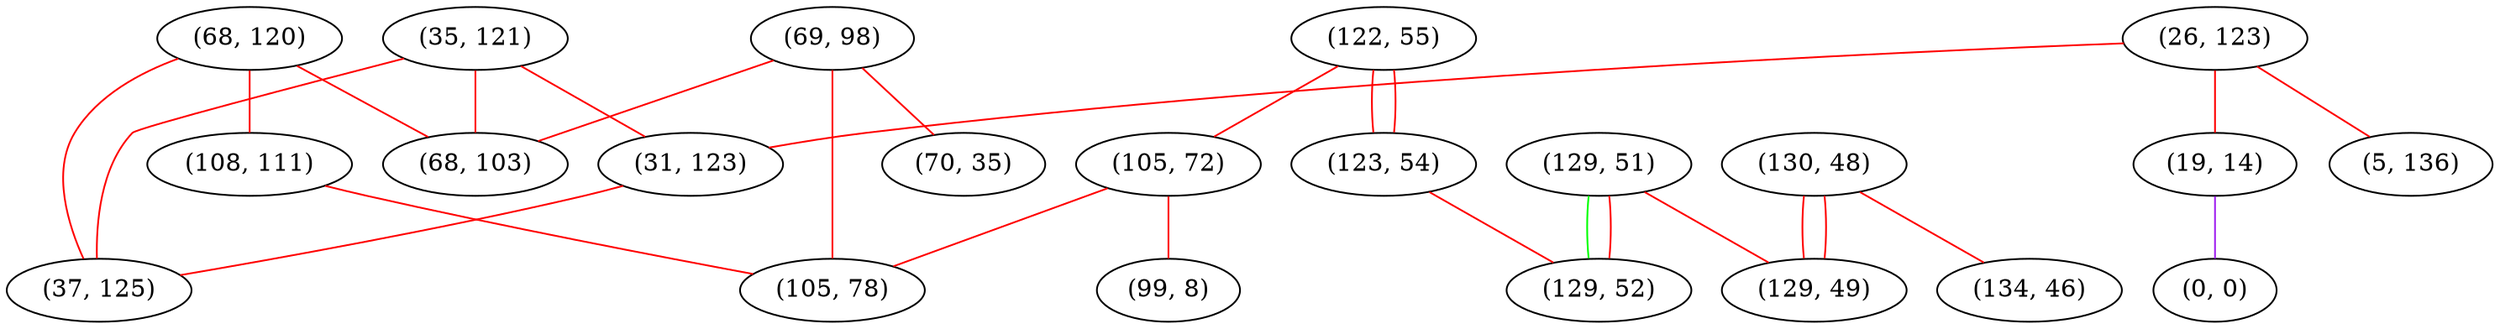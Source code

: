 graph "" {
"(35, 121)";
"(26, 123)";
"(122, 55)";
"(31, 123)";
"(68, 120)";
"(5, 136)";
"(130, 48)";
"(105, 72)";
"(19, 14)";
"(129, 51)";
"(37, 125)";
"(0, 0)";
"(108, 111)";
"(99, 8)";
"(69, 98)";
"(123, 54)";
"(70, 35)";
"(68, 103)";
"(105, 78)";
"(129, 49)";
"(129, 52)";
"(134, 46)";
"(35, 121)" -- "(31, 123)"  [color=red, key=0, weight=1];
"(35, 121)" -- "(68, 103)"  [color=red, key=0, weight=1];
"(35, 121)" -- "(37, 125)"  [color=red, key=0, weight=1];
"(26, 123)" -- "(31, 123)"  [color=red, key=0, weight=1];
"(26, 123)" -- "(19, 14)"  [color=red, key=0, weight=1];
"(26, 123)" -- "(5, 136)"  [color=red, key=0, weight=1];
"(122, 55)" -- "(105, 72)"  [color=red, key=0, weight=1];
"(122, 55)" -- "(123, 54)"  [color=red, key=0, weight=1];
"(122, 55)" -- "(123, 54)"  [color=red, key=1, weight=1];
"(31, 123)" -- "(37, 125)"  [color=red, key=0, weight=1];
"(68, 120)" -- "(108, 111)"  [color=red, key=0, weight=1];
"(68, 120)" -- "(37, 125)"  [color=red, key=0, weight=1];
"(68, 120)" -- "(68, 103)"  [color=red, key=0, weight=1];
"(130, 48)" -- "(129, 49)"  [color=red, key=0, weight=1];
"(130, 48)" -- "(129, 49)"  [color=red, key=1, weight=1];
"(130, 48)" -- "(134, 46)"  [color=red, key=0, weight=1];
"(105, 72)" -- "(99, 8)"  [color=red, key=0, weight=1];
"(105, 72)" -- "(105, 78)"  [color=red, key=0, weight=1];
"(19, 14)" -- "(0, 0)"  [color=purple, key=0, weight=4];
"(129, 51)" -- "(129, 49)"  [color=red, key=0, weight=1];
"(129, 51)" -- "(129, 52)"  [color=green, key=0, weight=2];
"(129, 51)" -- "(129, 52)"  [color=red, key=1, weight=1];
"(108, 111)" -- "(105, 78)"  [color=red, key=0, weight=1];
"(69, 98)" -- "(70, 35)"  [color=red, key=0, weight=1];
"(69, 98)" -- "(68, 103)"  [color=red, key=0, weight=1];
"(69, 98)" -- "(105, 78)"  [color=red, key=0, weight=1];
"(123, 54)" -- "(129, 52)"  [color=red, key=0, weight=1];
}
